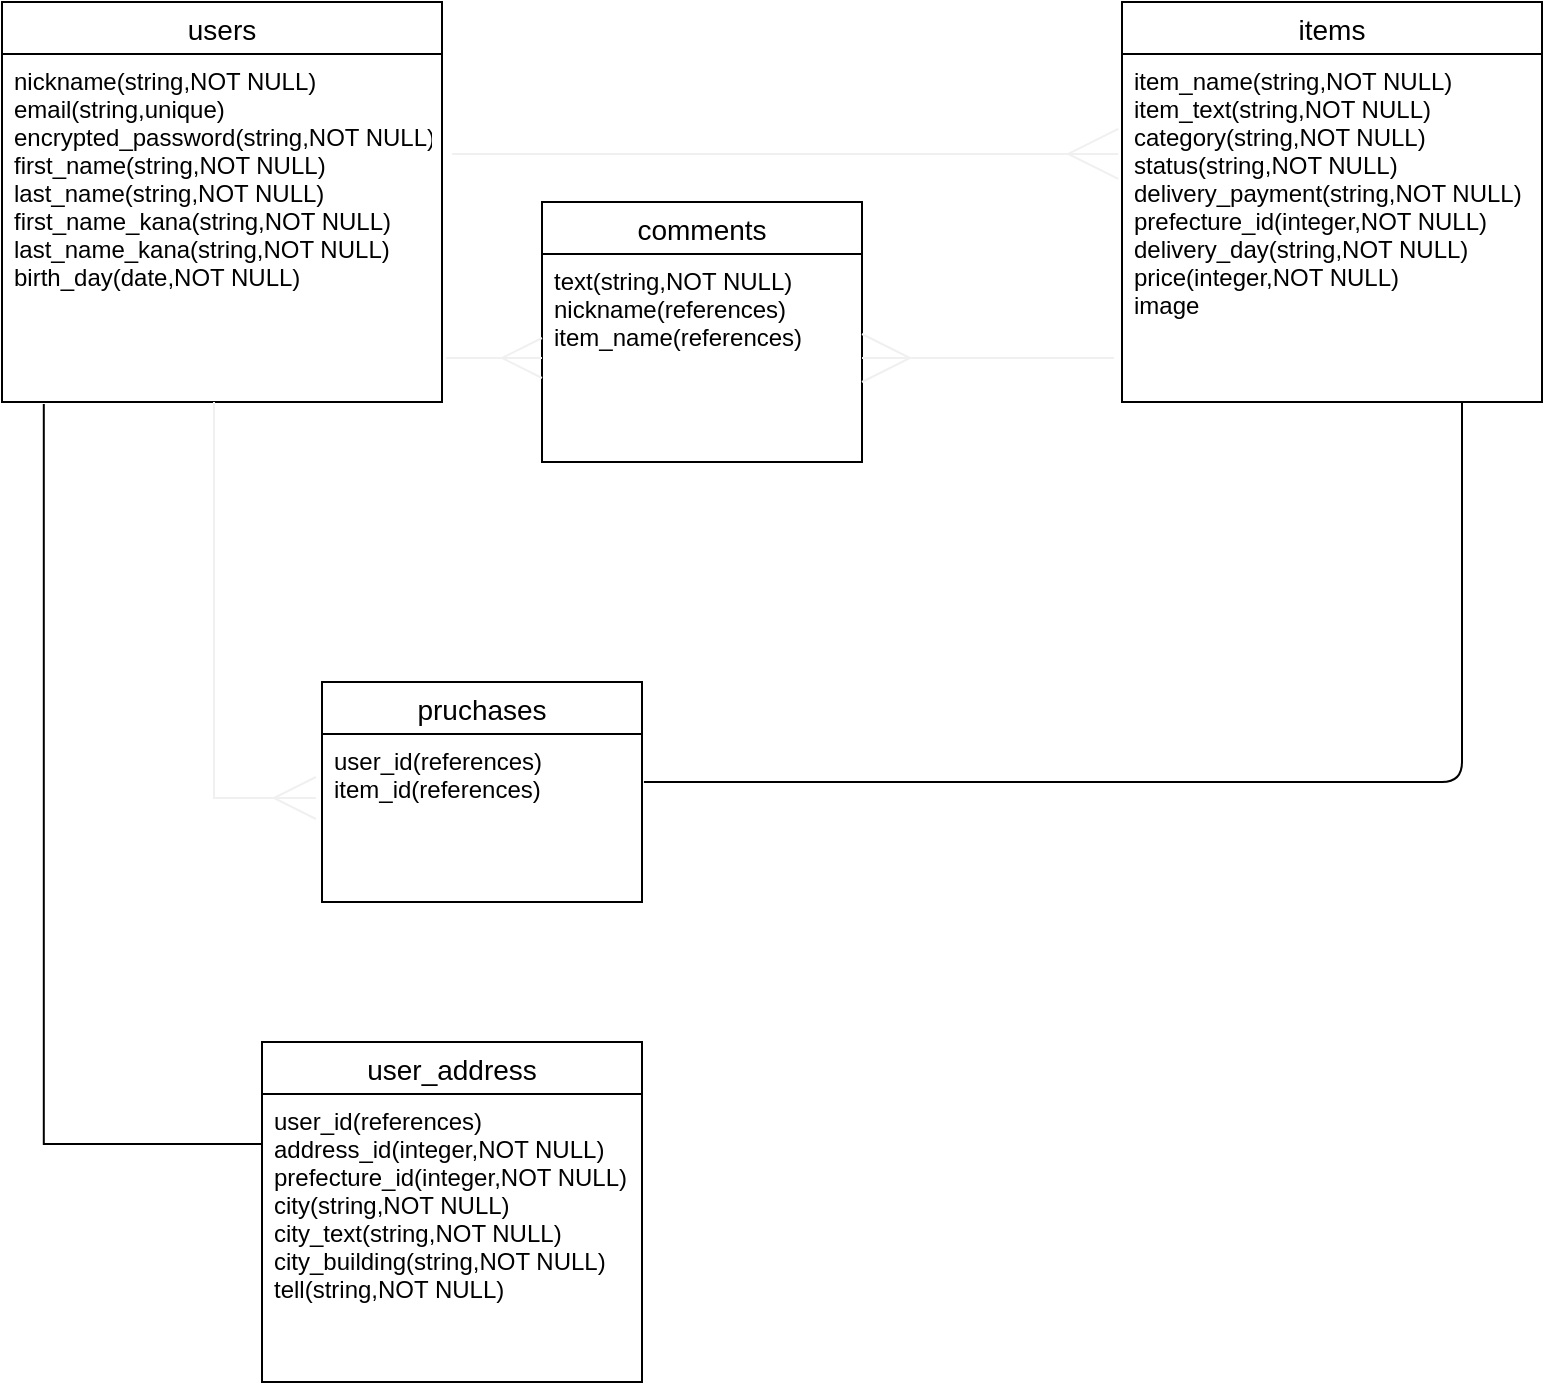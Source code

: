 <mxfile>
    <diagram id="LbdEKQcAAY_fXu1rP9ZH" name="ページ1">
        <mxGraphModel dx="1378" dy="860" grid="1" gridSize="10" guides="1" tooltips="1" connect="1" arrows="1" fold="1" page="1" pageScale="1" pageWidth="850" pageHeight="1100" math="0" shadow="0">
            <root>
                <mxCell id="0"/>
                <mxCell id="1" parent="0"/>
                <mxCell id="28" value="users" style="swimlane;fontStyle=0;childLayout=stackLayout;horizontal=1;startSize=26;horizontalStack=0;resizeParent=1;resizeParentMax=0;resizeLast=0;collapsible=1;marginBottom=0;align=center;fontSize=14;" parent="1" vertex="1">
                    <mxGeometry y="40" width="220" height="200" as="geometry"/>
                </mxCell>
                <mxCell id="29" value="nickname(string,NOT NULL)&#10;email(string,unique)&#10;encrypted_password(string,NOT NULL)&#10;first_name(string,NOT NULL)&#10;last_name(string,NOT NULL)&#10;first_name_kana(string,NOT NULL)&#10;last_name_kana(string,NOT NULL)&#10;birth_day(date,NOT NULL)&#10;" style="text;strokeColor=none;fillColor=none;spacingLeft=4;spacingRight=4;overflow=hidden;rotatable=0;points=[[0,0.5],[1,0.5]];portConstraint=eastwest;fontSize=12;" parent="28" vertex="1">
                    <mxGeometry y="26" width="220" height="174" as="geometry"/>
                </mxCell>
                <mxCell id="32" value="items" style="swimlane;fontStyle=0;childLayout=stackLayout;horizontal=1;startSize=26;horizontalStack=0;resizeParent=1;resizeParentMax=0;resizeLast=0;collapsible=1;marginBottom=0;align=center;fontSize=14;" parent="1" vertex="1">
                    <mxGeometry x="560" y="40" width="210" height="200" as="geometry"/>
                </mxCell>
                <mxCell id="33" value="item_name(string,NOT NULL)&#10;item_text(string,NOT NULL)&#10;category(string,NOT NULL)&#10;status(string,NOT NULL)&#10;delivery_payment(string,NOT NULL)&#10;prefecture_id(integer,NOT NULL)&#10;delivery_day(string,NOT NULL)&#10;price(integer,NOT NULL)&#10;image" style="text;strokeColor=none;fillColor=none;spacingLeft=4;spacingRight=4;overflow=hidden;rotatable=0;points=[[0,0.5],[1,0.5]];portConstraint=eastwest;fontSize=12;" parent="32" vertex="1">
                    <mxGeometry y="26" width="210" height="174" as="geometry"/>
                </mxCell>
                <mxCell id="38" value="" style="edgeStyle=entityRelationEdgeStyle;fontSize=13;html=1;endArrow=ERmany;endFill=0;entryX=-0.009;entryY=0.287;entryDx=0;entryDy=0;strokeWidth=1;strokeColor=#F0F0F0;jumpSize=5;endSize=23;targetPerimeterSpacing=0;rounded=1;startSize=6;sourcePerimeterSpacing=0;entryPerimeter=0;exitX=1.023;exitY=0.287;exitDx=0;exitDy=0;exitPerimeter=0;" parent="1" target="33" edge="1" source="29">
                    <mxGeometry width="100" height="100" relative="1" as="geometry">
                        <mxPoint x="260" y="116" as="sourcePoint"/>
                        <mxPoint x="300" y="60" as="targetPoint"/>
                    </mxGeometry>
                </mxCell>
                <mxCell id="58" value="comments" style="swimlane;fontStyle=0;childLayout=stackLayout;horizontal=1;startSize=26;horizontalStack=0;resizeParent=1;resizeParentMax=0;resizeLast=0;collapsible=1;marginBottom=0;align=center;fontSize=14;" parent="1" vertex="1">
                    <mxGeometry x="270" y="140" width="160" height="130" as="geometry"/>
                </mxCell>
                <mxCell id="59" value="text(string,NOT NULL)&#10;nickname(references)&#10;item_name(references)" style="text;strokeColor=none;fillColor=none;spacingLeft=4;spacingRight=4;overflow=hidden;rotatable=0;points=[[0,0.5],[1,0.5]];portConstraint=eastwest;fontSize=12;" parent="58" vertex="1">
                    <mxGeometry y="26" width="160" height="104" as="geometry"/>
                </mxCell>
                <mxCell id="63" value="" style="edgeStyle=elbowEdgeStyle;fontSize=12;html=1;endArrow=ERmany;endFill=0;strokeColor=#F0F0F0;strokeWidth=1;endSize=22;entryX=1;entryY=0.5;entryDx=0;entryDy=0;" parent="1" target="59" edge="1">
                    <mxGeometry width="100" height="100" relative="1" as="geometry">
                        <mxPoint x="556" y="218" as="sourcePoint"/>
                        <mxPoint x="452.08" y="369" as="targetPoint"/>
                        <Array as="points">
                            <mxPoint x="490" y="230"/>
                        </Array>
                    </mxGeometry>
                </mxCell>
                <mxCell id="64" value="" style="edgeStyle=elbowEdgeStyle;fontSize=12;html=1;endArrow=ERmany;endFill=0;strokeColor=#F0F0F0;strokeWidth=1;endSize=18;entryX=0;entryY=0.5;entryDx=0;entryDy=0;" parent="1" target="59" edge="1">
                    <mxGeometry width="100" height="100" relative="1" as="geometry">
                        <mxPoint x="222" y="218" as="sourcePoint"/>
                        <mxPoint x="230" y="390" as="targetPoint"/>
                        <Array as="points">
                            <mxPoint x="250" y="218"/>
                        </Array>
                    </mxGeometry>
                </mxCell>
                <mxCell id="66" value="user_address" style="swimlane;fontStyle=0;childLayout=stackLayout;horizontal=1;startSize=26;horizontalStack=0;resizeParent=1;resizeParentMax=0;resizeLast=0;collapsible=1;marginBottom=0;align=center;fontSize=14;strokeWidth=1;" parent="1" vertex="1">
                    <mxGeometry x="130" y="560" width="190" height="170" as="geometry"/>
                </mxCell>
                <mxCell id="84" value="user_id(references)&#10;address_id(integer,NOT NULL)&#10;prefecture_id(integer,NOT NULL)&#10;city(string,NOT NULL)&#10;city_text(string,NOT NULL)&#10;city_building(string,NOT NULL)&#10;tell(string,NOT NULL)&#10;" style="text;strokeColor=none;fillColor=none;spacingLeft=4;spacingRight=4;overflow=hidden;rotatable=0;points=[[0,0.5],[1,0.5]];portConstraint=eastwest;fontSize=12;" parent="66" vertex="1">
                    <mxGeometry y="26" width="190" height="144" as="geometry"/>
                </mxCell>
                <mxCell id="99" value="pruchases" style="swimlane;fontStyle=0;childLayout=stackLayout;horizontal=1;startSize=26;horizontalStack=0;resizeParent=1;resizeParentMax=0;resizeLast=0;collapsible=1;marginBottom=0;align=center;fontSize=14;" vertex="1" parent="1">
                    <mxGeometry x="160" y="380" width="160" height="110" as="geometry"/>
                </mxCell>
                <mxCell id="100" value="user_id(references)&#10;item_id(references)" style="text;strokeColor=none;fillColor=none;spacingLeft=4;spacingRight=4;overflow=hidden;rotatable=0;points=[[0,0.5],[1,0.5]];portConstraint=eastwest;fontSize=12;" vertex="1" parent="99">
                    <mxGeometry y="26" width="160" height="84" as="geometry"/>
                </mxCell>
                <mxCell id="105" value="" style="edgeStyle=elbowEdgeStyle;fontSize=12;html=1;endArrow=none;endFill=0;entryX=0.81;entryY=1;entryDx=0;entryDy=0;entryPerimeter=0;exitX=1.006;exitY=0.286;exitDx=0;exitDy=0;exitPerimeter=0;" edge="1" parent="1" source="100" target="33">
                    <mxGeometry width="100" height="100" relative="1" as="geometry">
                        <mxPoint x="350" y="430" as="sourcePoint"/>
                        <mxPoint x="730" y="245" as="targetPoint"/>
                        <Array as="points">
                            <mxPoint x="730" y="320"/>
                        </Array>
                    </mxGeometry>
                </mxCell>
                <mxCell id="103" value="" style="edgeStyle=elbowEdgeStyle;fontSize=12;html=1;endArrow=ERmany;endFill=0;strokeColor=#F0F0F0;strokeWidth=1;endSize=19;rounded=0;entryX=-0.019;entryY=0.381;entryDx=0;entryDy=0;entryPerimeter=0;" edge="1" parent="1" target="100">
                    <mxGeometry width="100" height="100" relative="1" as="geometry">
                        <mxPoint x="106" y="240" as="sourcePoint"/>
                        <mxPoint x="150" y="390" as="targetPoint"/>
                        <Array as="points">
                            <mxPoint x="106" y="320"/>
                        </Array>
                    </mxGeometry>
                </mxCell>
                <mxCell id="107" value="" style="endArrow=none;html=1;rounded=0;edgeStyle=orthogonalEdgeStyle;entryX=0;entryY=0.104;entryDx=0;entryDy=0;entryPerimeter=0;exitX=0.095;exitY=1.006;exitDx=0;exitDy=0;exitPerimeter=0;" edge="1" parent="1" source="29" target="84">
                    <mxGeometry relative="1" as="geometry">
                        <mxPoint x="130" y="246" as="sourcePoint"/>
                        <mxPoint x="420" y="330" as="targetPoint"/>
                        <Array as="points">
                            <mxPoint x="21" y="611"/>
                        </Array>
                    </mxGeometry>
                </mxCell>
            </root>
        </mxGraphModel>
    </diagram>
</mxfile>
